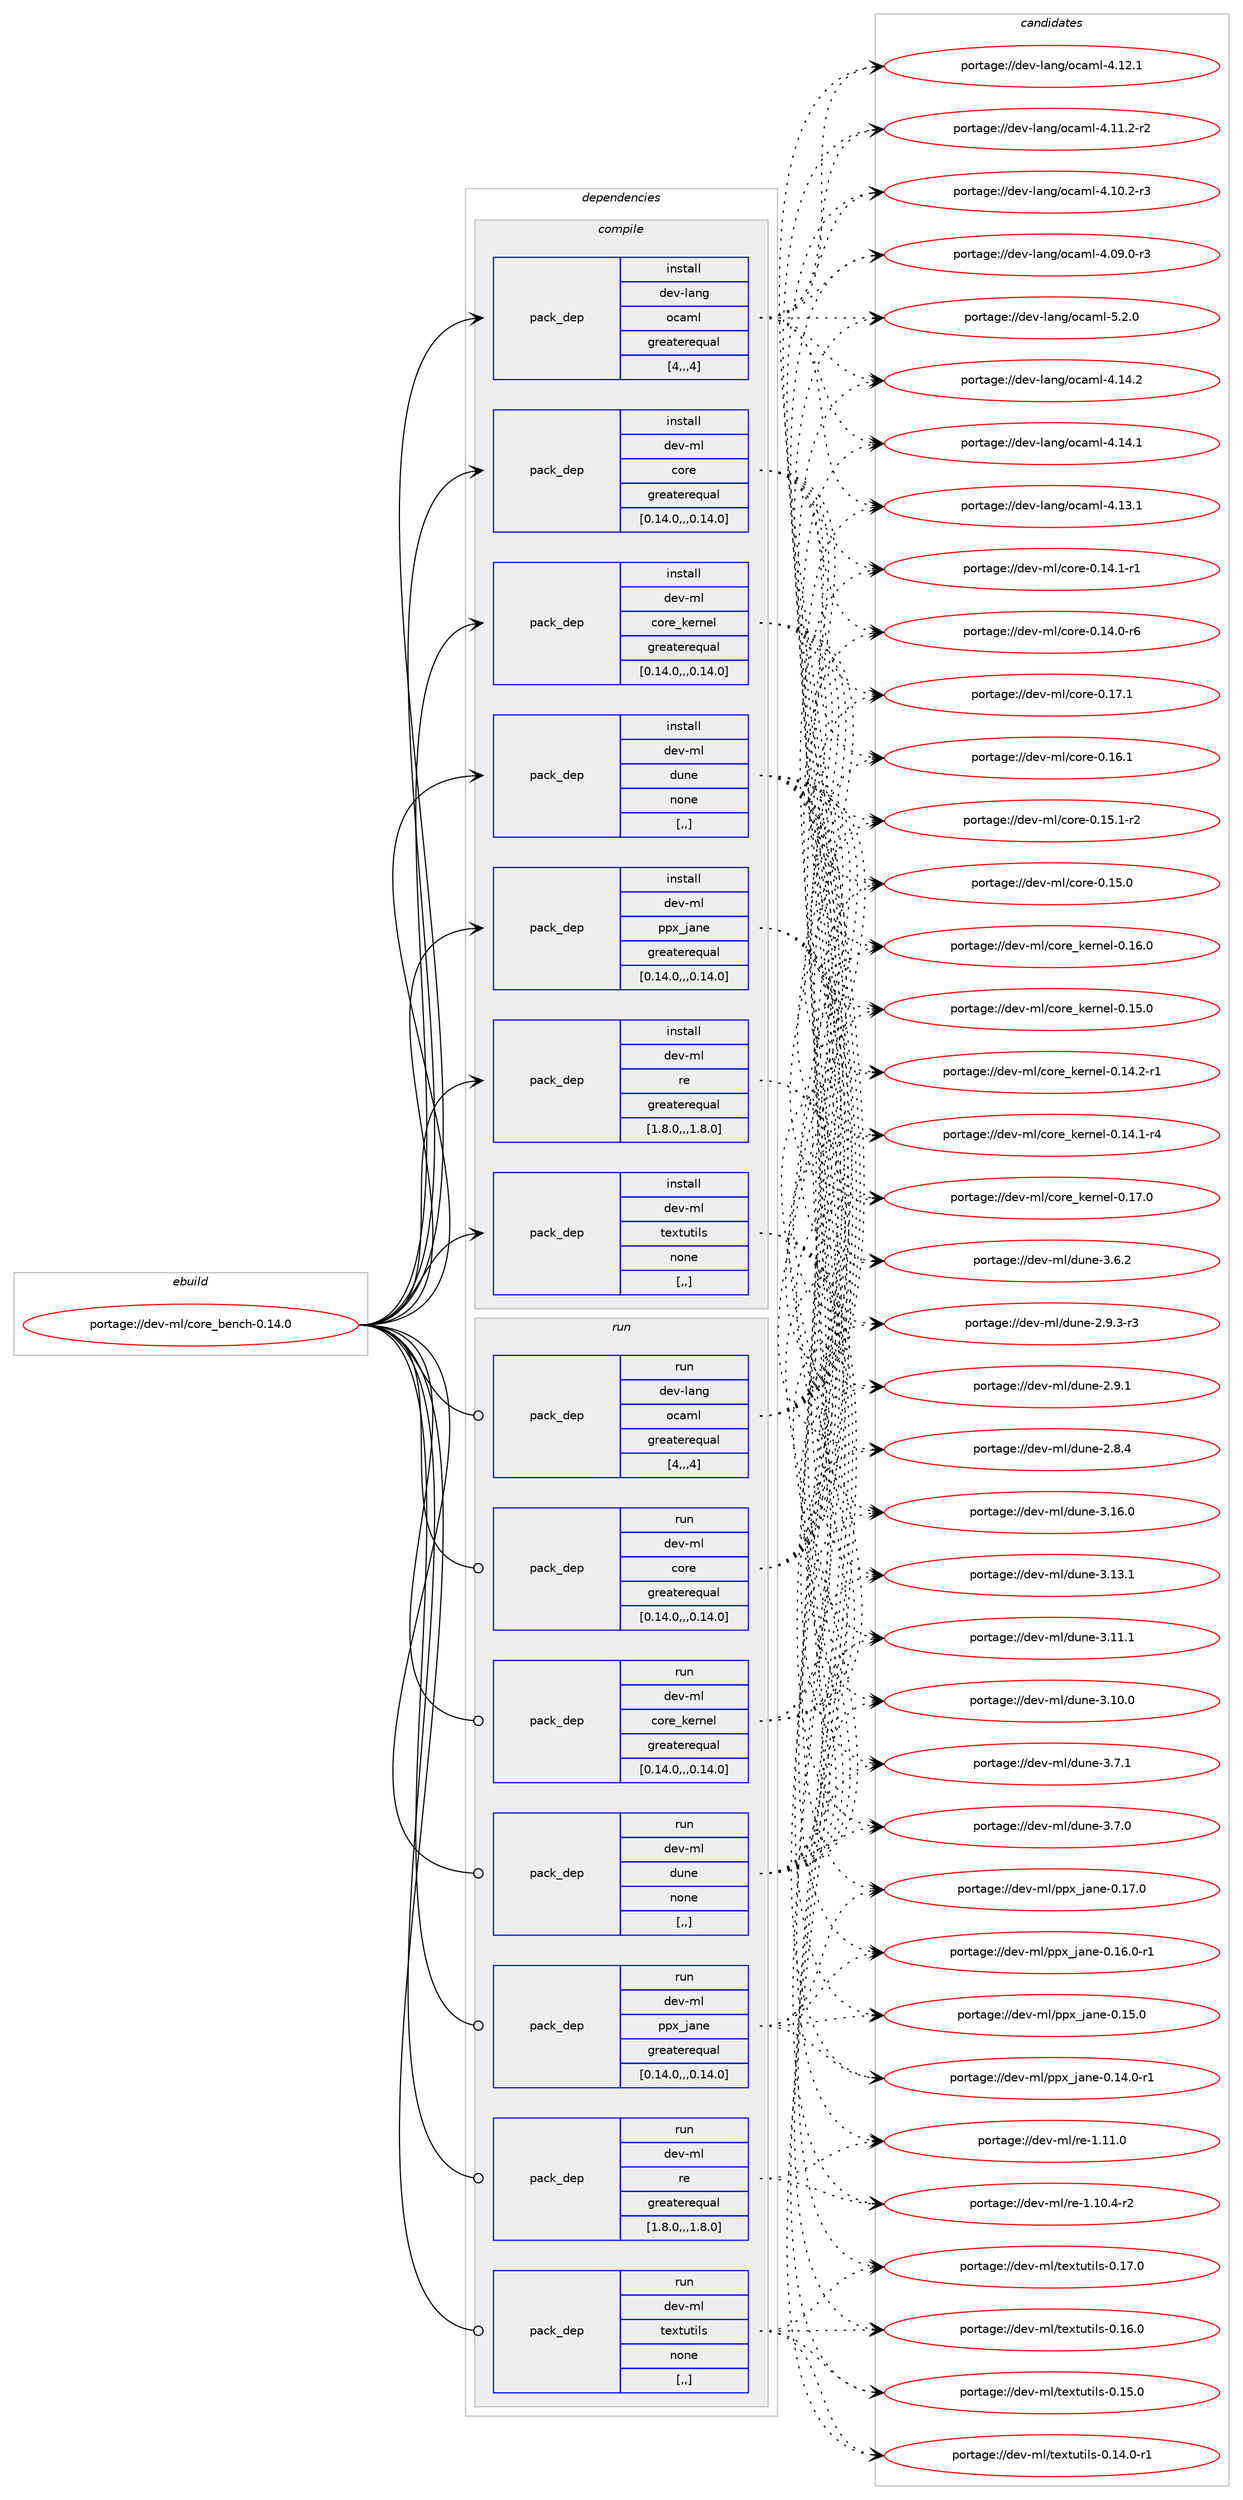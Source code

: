 digraph prolog {

# *************
# Graph options
# *************

newrank=true;
concentrate=true;
compound=true;
graph [rankdir=LR,fontname=Helvetica,fontsize=10,ranksep=1.5];#, ranksep=2.5, nodesep=0.2];
edge  [arrowhead=vee];
node  [fontname=Helvetica,fontsize=10];

# **********
# The ebuild
# **********

subgraph cluster_leftcol {
color=gray;
label=<<i>ebuild</i>>;
id [label="portage://dev-ml/core_bench-0.14.0", color=red, width=4, href="../dev-ml/core_bench-0.14.0.svg"];
}

# ****************
# The dependencies
# ****************

subgraph cluster_midcol {
color=gray;
label=<<i>dependencies</i>>;
subgraph cluster_compile {
fillcolor="#eeeeee";
style=filled;
label=<<i>compile</i>>;
subgraph pack88025 {
dependency118523 [label=<<TABLE BORDER="0" CELLBORDER="1" CELLSPACING="0" CELLPADDING="4" WIDTH="220"><TR><TD ROWSPAN="6" CELLPADDING="30">pack_dep</TD></TR><TR><TD WIDTH="110">install</TD></TR><TR><TD>dev-lang</TD></TR><TR><TD>ocaml</TD></TR><TR><TD>greaterequal</TD></TR><TR><TD>[4,,,4]</TD></TR></TABLE>>, shape=none, color=blue];
}
id:e -> dependency118523:w [weight=20,style="solid",arrowhead="vee"];
subgraph pack88026 {
dependency118524 [label=<<TABLE BORDER="0" CELLBORDER="1" CELLSPACING="0" CELLPADDING="4" WIDTH="220"><TR><TD ROWSPAN="6" CELLPADDING="30">pack_dep</TD></TR><TR><TD WIDTH="110">install</TD></TR><TR><TD>dev-ml</TD></TR><TR><TD>core</TD></TR><TR><TD>greaterequal</TD></TR><TR><TD>[0.14.0,,,0.14.0]</TD></TR></TABLE>>, shape=none, color=blue];
}
id:e -> dependency118524:w [weight=20,style="solid",arrowhead="vee"];
subgraph pack88027 {
dependency118525 [label=<<TABLE BORDER="0" CELLBORDER="1" CELLSPACING="0" CELLPADDING="4" WIDTH="220"><TR><TD ROWSPAN="6" CELLPADDING="30">pack_dep</TD></TR><TR><TD WIDTH="110">install</TD></TR><TR><TD>dev-ml</TD></TR><TR><TD>core_kernel</TD></TR><TR><TD>greaterequal</TD></TR><TR><TD>[0.14.0,,,0.14.0]</TD></TR></TABLE>>, shape=none, color=blue];
}
id:e -> dependency118525:w [weight=20,style="solid",arrowhead="vee"];
subgraph pack88028 {
dependency118526 [label=<<TABLE BORDER="0" CELLBORDER="1" CELLSPACING="0" CELLPADDING="4" WIDTH="220"><TR><TD ROWSPAN="6" CELLPADDING="30">pack_dep</TD></TR><TR><TD WIDTH="110">install</TD></TR><TR><TD>dev-ml</TD></TR><TR><TD>dune</TD></TR><TR><TD>none</TD></TR><TR><TD>[,,]</TD></TR></TABLE>>, shape=none, color=blue];
}
id:e -> dependency118526:w [weight=20,style="solid",arrowhead="vee"];
subgraph pack88029 {
dependency118527 [label=<<TABLE BORDER="0" CELLBORDER="1" CELLSPACING="0" CELLPADDING="4" WIDTH="220"><TR><TD ROWSPAN="6" CELLPADDING="30">pack_dep</TD></TR><TR><TD WIDTH="110">install</TD></TR><TR><TD>dev-ml</TD></TR><TR><TD>ppx_jane</TD></TR><TR><TD>greaterequal</TD></TR><TR><TD>[0.14.0,,,0.14.0]</TD></TR></TABLE>>, shape=none, color=blue];
}
id:e -> dependency118527:w [weight=20,style="solid",arrowhead="vee"];
subgraph pack88030 {
dependency118528 [label=<<TABLE BORDER="0" CELLBORDER="1" CELLSPACING="0" CELLPADDING="4" WIDTH="220"><TR><TD ROWSPAN="6" CELLPADDING="30">pack_dep</TD></TR><TR><TD WIDTH="110">install</TD></TR><TR><TD>dev-ml</TD></TR><TR><TD>re</TD></TR><TR><TD>greaterequal</TD></TR><TR><TD>[1.8.0,,,1.8.0]</TD></TR></TABLE>>, shape=none, color=blue];
}
id:e -> dependency118528:w [weight=20,style="solid",arrowhead="vee"];
subgraph pack88031 {
dependency118529 [label=<<TABLE BORDER="0" CELLBORDER="1" CELLSPACING="0" CELLPADDING="4" WIDTH="220"><TR><TD ROWSPAN="6" CELLPADDING="30">pack_dep</TD></TR><TR><TD WIDTH="110">install</TD></TR><TR><TD>dev-ml</TD></TR><TR><TD>textutils</TD></TR><TR><TD>none</TD></TR><TR><TD>[,,]</TD></TR></TABLE>>, shape=none, color=blue];
}
id:e -> dependency118529:w [weight=20,style="solid",arrowhead="vee"];
}
subgraph cluster_compileandrun {
fillcolor="#eeeeee";
style=filled;
label=<<i>compile and run</i>>;
}
subgraph cluster_run {
fillcolor="#eeeeee";
style=filled;
label=<<i>run</i>>;
subgraph pack88032 {
dependency118530 [label=<<TABLE BORDER="0" CELLBORDER="1" CELLSPACING="0" CELLPADDING="4" WIDTH="220"><TR><TD ROWSPAN="6" CELLPADDING="30">pack_dep</TD></TR><TR><TD WIDTH="110">run</TD></TR><TR><TD>dev-lang</TD></TR><TR><TD>ocaml</TD></TR><TR><TD>greaterequal</TD></TR><TR><TD>[4,,,4]</TD></TR></TABLE>>, shape=none, color=blue];
}
id:e -> dependency118530:w [weight=20,style="solid",arrowhead="odot"];
subgraph pack88033 {
dependency118531 [label=<<TABLE BORDER="0" CELLBORDER="1" CELLSPACING="0" CELLPADDING="4" WIDTH="220"><TR><TD ROWSPAN="6" CELLPADDING="30">pack_dep</TD></TR><TR><TD WIDTH="110">run</TD></TR><TR><TD>dev-ml</TD></TR><TR><TD>core</TD></TR><TR><TD>greaterequal</TD></TR><TR><TD>[0.14.0,,,0.14.0]</TD></TR></TABLE>>, shape=none, color=blue];
}
id:e -> dependency118531:w [weight=20,style="solid",arrowhead="odot"];
subgraph pack88034 {
dependency118532 [label=<<TABLE BORDER="0" CELLBORDER="1" CELLSPACING="0" CELLPADDING="4" WIDTH="220"><TR><TD ROWSPAN="6" CELLPADDING="30">pack_dep</TD></TR><TR><TD WIDTH="110">run</TD></TR><TR><TD>dev-ml</TD></TR><TR><TD>core_kernel</TD></TR><TR><TD>greaterequal</TD></TR><TR><TD>[0.14.0,,,0.14.0]</TD></TR></TABLE>>, shape=none, color=blue];
}
id:e -> dependency118532:w [weight=20,style="solid",arrowhead="odot"];
subgraph pack88035 {
dependency118533 [label=<<TABLE BORDER="0" CELLBORDER="1" CELLSPACING="0" CELLPADDING="4" WIDTH="220"><TR><TD ROWSPAN="6" CELLPADDING="30">pack_dep</TD></TR><TR><TD WIDTH="110">run</TD></TR><TR><TD>dev-ml</TD></TR><TR><TD>dune</TD></TR><TR><TD>none</TD></TR><TR><TD>[,,]</TD></TR></TABLE>>, shape=none, color=blue];
}
id:e -> dependency118533:w [weight=20,style="solid",arrowhead="odot"];
subgraph pack88036 {
dependency118534 [label=<<TABLE BORDER="0" CELLBORDER="1" CELLSPACING="0" CELLPADDING="4" WIDTH="220"><TR><TD ROWSPAN="6" CELLPADDING="30">pack_dep</TD></TR><TR><TD WIDTH="110">run</TD></TR><TR><TD>dev-ml</TD></TR><TR><TD>ppx_jane</TD></TR><TR><TD>greaterequal</TD></TR><TR><TD>[0.14.0,,,0.14.0]</TD></TR></TABLE>>, shape=none, color=blue];
}
id:e -> dependency118534:w [weight=20,style="solid",arrowhead="odot"];
subgraph pack88037 {
dependency118535 [label=<<TABLE BORDER="0" CELLBORDER="1" CELLSPACING="0" CELLPADDING="4" WIDTH="220"><TR><TD ROWSPAN="6" CELLPADDING="30">pack_dep</TD></TR><TR><TD WIDTH="110">run</TD></TR><TR><TD>dev-ml</TD></TR><TR><TD>re</TD></TR><TR><TD>greaterequal</TD></TR><TR><TD>[1.8.0,,,1.8.0]</TD></TR></TABLE>>, shape=none, color=blue];
}
id:e -> dependency118535:w [weight=20,style="solid",arrowhead="odot"];
subgraph pack88038 {
dependency118536 [label=<<TABLE BORDER="0" CELLBORDER="1" CELLSPACING="0" CELLPADDING="4" WIDTH="220"><TR><TD ROWSPAN="6" CELLPADDING="30">pack_dep</TD></TR><TR><TD WIDTH="110">run</TD></TR><TR><TD>dev-ml</TD></TR><TR><TD>textutils</TD></TR><TR><TD>none</TD></TR><TR><TD>[,,]</TD></TR></TABLE>>, shape=none, color=blue];
}
id:e -> dependency118536:w [weight=20,style="solid",arrowhead="odot"];
}
}

# **************
# The candidates
# **************

subgraph cluster_choices {
rank=same;
color=gray;
label=<<i>candidates</i>>;

subgraph choice88025 {
color=black;
nodesep=1;
choice1001011184510897110103471119997109108455346504648 [label="portage://dev-lang/ocaml-5.2.0", color=red, width=4,href="../dev-lang/ocaml-5.2.0.svg"];
choice100101118451089711010347111999710910845524649524650 [label="portage://dev-lang/ocaml-4.14.2", color=red, width=4,href="../dev-lang/ocaml-4.14.2.svg"];
choice100101118451089711010347111999710910845524649524649 [label="portage://dev-lang/ocaml-4.14.1", color=red, width=4,href="../dev-lang/ocaml-4.14.1.svg"];
choice100101118451089711010347111999710910845524649514649 [label="portage://dev-lang/ocaml-4.13.1", color=red, width=4,href="../dev-lang/ocaml-4.13.1.svg"];
choice100101118451089711010347111999710910845524649504649 [label="portage://dev-lang/ocaml-4.12.1", color=red, width=4,href="../dev-lang/ocaml-4.12.1.svg"];
choice1001011184510897110103471119997109108455246494946504511450 [label="portage://dev-lang/ocaml-4.11.2-r2", color=red, width=4,href="../dev-lang/ocaml-4.11.2-r2.svg"];
choice1001011184510897110103471119997109108455246494846504511451 [label="portage://dev-lang/ocaml-4.10.2-r3", color=red, width=4,href="../dev-lang/ocaml-4.10.2-r3.svg"];
choice1001011184510897110103471119997109108455246485746484511451 [label="portage://dev-lang/ocaml-4.09.0-r3", color=red, width=4,href="../dev-lang/ocaml-4.09.0-r3.svg"];
dependency118523:e -> choice1001011184510897110103471119997109108455346504648:w [style=dotted,weight="100"];
dependency118523:e -> choice100101118451089711010347111999710910845524649524650:w [style=dotted,weight="100"];
dependency118523:e -> choice100101118451089711010347111999710910845524649524649:w [style=dotted,weight="100"];
dependency118523:e -> choice100101118451089711010347111999710910845524649514649:w [style=dotted,weight="100"];
dependency118523:e -> choice100101118451089711010347111999710910845524649504649:w [style=dotted,weight="100"];
dependency118523:e -> choice1001011184510897110103471119997109108455246494946504511450:w [style=dotted,weight="100"];
dependency118523:e -> choice1001011184510897110103471119997109108455246494846504511451:w [style=dotted,weight="100"];
dependency118523:e -> choice1001011184510897110103471119997109108455246485746484511451:w [style=dotted,weight="100"];
}
subgraph choice88026 {
color=black;
nodesep=1;
choice10010111845109108479911111410145484649554649 [label="portage://dev-ml/core-0.17.1", color=red, width=4,href="../dev-ml/core-0.17.1.svg"];
choice10010111845109108479911111410145484649544649 [label="portage://dev-ml/core-0.16.1", color=red, width=4,href="../dev-ml/core-0.16.1.svg"];
choice100101118451091084799111114101454846495346494511450 [label="portage://dev-ml/core-0.15.1-r2", color=red, width=4,href="../dev-ml/core-0.15.1-r2.svg"];
choice10010111845109108479911111410145484649534648 [label="portage://dev-ml/core-0.15.0", color=red, width=4,href="../dev-ml/core-0.15.0.svg"];
choice100101118451091084799111114101454846495246494511449 [label="portage://dev-ml/core-0.14.1-r1", color=red, width=4,href="../dev-ml/core-0.14.1-r1.svg"];
choice100101118451091084799111114101454846495246484511454 [label="portage://dev-ml/core-0.14.0-r6", color=red, width=4,href="../dev-ml/core-0.14.0-r6.svg"];
dependency118524:e -> choice10010111845109108479911111410145484649554649:w [style=dotted,weight="100"];
dependency118524:e -> choice10010111845109108479911111410145484649544649:w [style=dotted,weight="100"];
dependency118524:e -> choice100101118451091084799111114101454846495346494511450:w [style=dotted,weight="100"];
dependency118524:e -> choice10010111845109108479911111410145484649534648:w [style=dotted,weight="100"];
dependency118524:e -> choice100101118451091084799111114101454846495246494511449:w [style=dotted,weight="100"];
dependency118524:e -> choice100101118451091084799111114101454846495246484511454:w [style=dotted,weight="100"];
}
subgraph choice88027 {
color=black;
nodesep=1;
choice1001011184510910847991111141019510710111411010110845484649554648 [label="portage://dev-ml/core_kernel-0.17.0", color=red, width=4,href="../dev-ml/core_kernel-0.17.0.svg"];
choice1001011184510910847991111141019510710111411010110845484649544648 [label="portage://dev-ml/core_kernel-0.16.0", color=red, width=4,href="../dev-ml/core_kernel-0.16.0.svg"];
choice1001011184510910847991111141019510710111411010110845484649534648 [label="portage://dev-ml/core_kernel-0.15.0", color=red, width=4,href="../dev-ml/core_kernel-0.15.0.svg"];
choice10010111845109108479911111410195107101114110101108454846495246504511449 [label="portage://dev-ml/core_kernel-0.14.2-r1", color=red, width=4,href="../dev-ml/core_kernel-0.14.2-r1.svg"];
choice10010111845109108479911111410195107101114110101108454846495246494511452 [label="portage://dev-ml/core_kernel-0.14.1-r4", color=red, width=4,href="../dev-ml/core_kernel-0.14.1-r4.svg"];
dependency118525:e -> choice1001011184510910847991111141019510710111411010110845484649554648:w [style=dotted,weight="100"];
dependency118525:e -> choice1001011184510910847991111141019510710111411010110845484649544648:w [style=dotted,weight="100"];
dependency118525:e -> choice1001011184510910847991111141019510710111411010110845484649534648:w [style=dotted,weight="100"];
dependency118525:e -> choice10010111845109108479911111410195107101114110101108454846495246504511449:w [style=dotted,weight="100"];
dependency118525:e -> choice10010111845109108479911111410195107101114110101108454846495246494511452:w [style=dotted,weight="100"];
}
subgraph choice88028 {
color=black;
nodesep=1;
choice100101118451091084710011711010145514649544648 [label="portage://dev-ml/dune-3.16.0", color=red, width=4,href="../dev-ml/dune-3.16.0.svg"];
choice100101118451091084710011711010145514649514649 [label="portage://dev-ml/dune-3.13.1", color=red, width=4,href="../dev-ml/dune-3.13.1.svg"];
choice100101118451091084710011711010145514649494649 [label="portage://dev-ml/dune-3.11.1", color=red, width=4,href="../dev-ml/dune-3.11.1.svg"];
choice100101118451091084710011711010145514649484648 [label="portage://dev-ml/dune-3.10.0", color=red, width=4,href="../dev-ml/dune-3.10.0.svg"];
choice1001011184510910847100117110101455146554649 [label="portage://dev-ml/dune-3.7.1", color=red, width=4,href="../dev-ml/dune-3.7.1.svg"];
choice1001011184510910847100117110101455146554648 [label="portage://dev-ml/dune-3.7.0", color=red, width=4,href="../dev-ml/dune-3.7.0.svg"];
choice1001011184510910847100117110101455146544650 [label="portage://dev-ml/dune-3.6.2", color=red, width=4,href="../dev-ml/dune-3.6.2.svg"];
choice10010111845109108471001171101014550465746514511451 [label="portage://dev-ml/dune-2.9.3-r3", color=red, width=4,href="../dev-ml/dune-2.9.3-r3.svg"];
choice1001011184510910847100117110101455046574649 [label="portage://dev-ml/dune-2.9.1", color=red, width=4,href="../dev-ml/dune-2.9.1.svg"];
choice1001011184510910847100117110101455046564652 [label="portage://dev-ml/dune-2.8.4", color=red, width=4,href="../dev-ml/dune-2.8.4.svg"];
dependency118526:e -> choice100101118451091084710011711010145514649544648:w [style=dotted,weight="100"];
dependency118526:e -> choice100101118451091084710011711010145514649514649:w [style=dotted,weight="100"];
dependency118526:e -> choice100101118451091084710011711010145514649494649:w [style=dotted,weight="100"];
dependency118526:e -> choice100101118451091084710011711010145514649484648:w [style=dotted,weight="100"];
dependency118526:e -> choice1001011184510910847100117110101455146554649:w [style=dotted,weight="100"];
dependency118526:e -> choice1001011184510910847100117110101455146554648:w [style=dotted,weight="100"];
dependency118526:e -> choice1001011184510910847100117110101455146544650:w [style=dotted,weight="100"];
dependency118526:e -> choice10010111845109108471001171101014550465746514511451:w [style=dotted,weight="100"];
dependency118526:e -> choice1001011184510910847100117110101455046574649:w [style=dotted,weight="100"];
dependency118526:e -> choice1001011184510910847100117110101455046564652:w [style=dotted,weight="100"];
}
subgraph choice88029 {
color=black;
nodesep=1;
choice1001011184510910847112112120951069711010145484649554648 [label="portage://dev-ml/ppx_jane-0.17.0", color=red, width=4,href="../dev-ml/ppx_jane-0.17.0.svg"];
choice10010111845109108471121121209510697110101454846495446484511449 [label="portage://dev-ml/ppx_jane-0.16.0-r1", color=red, width=4,href="../dev-ml/ppx_jane-0.16.0-r1.svg"];
choice1001011184510910847112112120951069711010145484649534648 [label="portage://dev-ml/ppx_jane-0.15.0", color=red, width=4,href="../dev-ml/ppx_jane-0.15.0.svg"];
choice10010111845109108471121121209510697110101454846495246484511449 [label="portage://dev-ml/ppx_jane-0.14.0-r1", color=red, width=4,href="../dev-ml/ppx_jane-0.14.0-r1.svg"];
dependency118527:e -> choice1001011184510910847112112120951069711010145484649554648:w [style=dotted,weight="100"];
dependency118527:e -> choice10010111845109108471121121209510697110101454846495446484511449:w [style=dotted,weight="100"];
dependency118527:e -> choice1001011184510910847112112120951069711010145484649534648:w [style=dotted,weight="100"];
dependency118527:e -> choice10010111845109108471121121209510697110101454846495246484511449:w [style=dotted,weight="100"];
}
subgraph choice88030 {
color=black;
nodesep=1;
choice100101118451091084711410145494649494648 [label="portage://dev-ml/re-1.11.0", color=red, width=4,href="../dev-ml/re-1.11.0.svg"];
choice1001011184510910847114101454946494846524511450 [label="portage://dev-ml/re-1.10.4-r2", color=red, width=4,href="../dev-ml/re-1.10.4-r2.svg"];
dependency118528:e -> choice100101118451091084711410145494649494648:w [style=dotted,weight="100"];
dependency118528:e -> choice1001011184510910847114101454946494846524511450:w [style=dotted,weight="100"];
}
subgraph choice88031 {
color=black;
nodesep=1;
choice100101118451091084711610112011611711610510811545484649554648 [label="portage://dev-ml/textutils-0.17.0", color=red, width=4,href="../dev-ml/textutils-0.17.0.svg"];
choice100101118451091084711610112011611711610510811545484649544648 [label="portage://dev-ml/textutils-0.16.0", color=red, width=4,href="../dev-ml/textutils-0.16.0.svg"];
choice100101118451091084711610112011611711610510811545484649534648 [label="portage://dev-ml/textutils-0.15.0", color=red, width=4,href="../dev-ml/textutils-0.15.0.svg"];
choice1001011184510910847116101120116117116105108115454846495246484511449 [label="portage://dev-ml/textutils-0.14.0-r1", color=red, width=4,href="../dev-ml/textutils-0.14.0-r1.svg"];
dependency118529:e -> choice100101118451091084711610112011611711610510811545484649554648:w [style=dotted,weight="100"];
dependency118529:e -> choice100101118451091084711610112011611711610510811545484649544648:w [style=dotted,weight="100"];
dependency118529:e -> choice100101118451091084711610112011611711610510811545484649534648:w [style=dotted,weight="100"];
dependency118529:e -> choice1001011184510910847116101120116117116105108115454846495246484511449:w [style=dotted,weight="100"];
}
subgraph choice88032 {
color=black;
nodesep=1;
choice1001011184510897110103471119997109108455346504648 [label="portage://dev-lang/ocaml-5.2.0", color=red, width=4,href="../dev-lang/ocaml-5.2.0.svg"];
choice100101118451089711010347111999710910845524649524650 [label="portage://dev-lang/ocaml-4.14.2", color=red, width=4,href="../dev-lang/ocaml-4.14.2.svg"];
choice100101118451089711010347111999710910845524649524649 [label="portage://dev-lang/ocaml-4.14.1", color=red, width=4,href="../dev-lang/ocaml-4.14.1.svg"];
choice100101118451089711010347111999710910845524649514649 [label="portage://dev-lang/ocaml-4.13.1", color=red, width=4,href="../dev-lang/ocaml-4.13.1.svg"];
choice100101118451089711010347111999710910845524649504649 [label="portage://dev-lang/ocaml-4.12.1", color=red, width=4,href="../dev-lang/ocaml-4.12.1.svg"];
choice1001011184510897110103471119997109108455246494946504511450 [label="portage://dev-lang/ocaml-4.11.2-r2", color=red, width=4,href="../dev-lang/ocaml-4.11.2-r2.svg"];
choice1001011184510897110103471119997109108455246494846504511451 [label="portage://dev-lang/ocaml-4.10.2-r3", color=red, width=4,href="../dev-lang/ocaml-4.10.2-r3.svg"];
choice1001011184510897110103471119997109108455246485746484511451 [label="portage://dev-lang/ocaml-4.09.0-r3", color=red, width=4,href="../dev-lang/ocaml-4.09.0-r3.svg"];
dependency118530:e -> choice1001011184510897110103471119997109108455346504648:w [style=dotted,weight="100"];
dependency118530:e -> choice100101118451089711010347111999710910845524649524650:w [style=dotted,weight="100"];
dependency118530:e -> choice100101118451089711010347111999710910845524649524649:w [style=dotted,weight="100"];
dependency118530:e -> choice100101118451089711010347111999710910845524649514649:w [style=dotted,weight="100"];
dependency118530:e -> choice100101118451089711010347111999710910845524649504649:w [style=dotted,weight="100"];
dependency118530:e -> choice1001011184510897110103471119997109108455246494946504511450:w [style=dotted,weight="100"];
dependency118530:e -> choice1001011184510897110103471119997109108455246494846504511451:w [style=dotted,weight="100"];
dependency118530:e -> choice1001011184510897110103471119997109108455246485746484511451:w [style=dotted,weight="100"];
}
subgraph choice88033 {
color=black;
nodesep=1;
choice10010111845109108479911111410145484649554649 [label="portage://dev-ml/core-0.17.1", color=red, width=4,href="../dev-ml/core-0.17.1.svg"];
choice10010111845109108479911111410145484649544649 [label="portage://dev-ml/core-0.16.1", color=red, width=4,href="../dev-ml/core-0.16.1.svg"];
choice100101118451091084799111114101454846495346494511450 [label="portage://dev-ml/core-0.15.1-r2", color=red, width=4,href="../dev-ml/core-0.15.1-r2.svg"];
choice10010111845109108479911111410145484649534648 [label="portage://dev-ml/core-0.15.0", color=red, width=4,href="../dev-ml/core-0.15.0.svg"];
choice100101118451091084799111114101454846495246494511449 [label="portage://dev-ml/core-0.14.1-r1", color=red, width=4,href="../dev-ml/core-0.14.1-r1.svg"];
choice100101118451091084799111114101454846495246484511454 [label="portage://dev-ml/core-0.14.0-r6", color=red, width=4,href="../dev-ml/core-0.14.0-r6.svg"];
dependency118531:e -> choice10010111845109108479911111410145484649554649:w [style=dotted,weight="100"];
dependency118531:e -> choice10010111845109108479911111410145484649544649:w [style=dotted,weight="100"];
dependency118531:e -> choice100101118451091084799111114101454846495346494511450:w [style=dotted,weight="100"];
dependency118531:e -> choice10010111845109108479911111410145484649534648:w [style=dotted,weight="100"];
dependency118531:e -> choice100101118451091084799111114101454846495246494511449:w [style=dotted,weight="100"];
dependency118531:e -> choice100101118451091084799111114101454846495246484511454:w [style=dotted,weight="100"];
}
subgraph choice88034 {
color=black;
nodesep=1;
choice1001011184510910847991111141019510710111411010110845484649554648 [label="portage://dev-ml/core_kernel-0.17.0", color=red, width=4,href="../dev-ml/core_kernel-0.17.0.svg"];
choice1001011184510910847991111141019510710111411010110845484649544648 [label="portage://dev-ml/core_kernel-0.16.0", color=red, width=4,href="../dev-ml/core_kernel-0.16.0.svg"];
choice1001011184510910847991111141019510710111411010110845484649534648 [label="portage://dev-ml/core_kernel-0.15.0", color=red, width=4,href="../dev-ml/core_kernel-0.15.0.svg"];
choice10010111845109108479911111410195107101114110101108454846495246504511449 [label="portage://dev-ml/core_kernel-0.14.2-r1", color=red, width=4,href="../dev-ml/core_kernel-0.14.2-r1.svg"];
choice10010111845109108479911111410195107101114110101108454846495246494511452 [label="portage://dev-ml/core_kernel-0.14.1-r4", color=red, width=4,href="../dev-ml/core_kernel-0.14.1-r4.svg"];
dependency118532:e -> choice1001011184510910847991111141019510710111411010110845484649554648:w [style=dotted,weight="100"];
dependency118532:e -> choice1001011184510910847991111141019510710111411010110845484649544648:w [style=dotted,weight="100"];
dependency118532:e -> choice1001011184510910847991111141019510710111411010110845484649534648:w [style=dotted,weight="100"];
dependency118532:e -> choice10010111845109108479911111410195107101114110101108454846495246504511449:w [style=dotted,weight="100"];
dependency118532:e -> choice10010111845109108479911111410195107101114110101108454846495246494511452:w [style=dotted,weight="100"];
}
subgraph choice88035 {
color=black;
nodesep=1;
choice100101118451091084710011711010145514649544648 [label="portage://dev-ml/dune-3.16.0", color=red, width=4,href="../dev-ml/dune-3.16.0.svg"];
choice100101118451091084710011711010145514649514649 [label="portage://dev-ml/dune-3.13.1", color=red, width=4,href="../dev-ml/dune-3.13.1.svg"];
choice100101118451091084710011711010145514649494649 [label="portage://dev-ml/dune-3.11.1", color=red, width=4,href="../dev-ml/dune-3.11.1.svg"];
choice100101118451091084710011711010145514649484648 [label="portage://dev-ml/dune-3.10.0", color=red, width=4,href="../dev-ml/dune-3.10.0.svg"];
choice1001011184510910847100117110101455146554649 [label="portage://dev-ml/dune-3.7.1", color=red, width=4,href="../dev-ml/dune-3.7.1.svg"];
choice1001011184510910847100117110101455146554648 [label="portage://dev-ml/dune-3.7.0", color=red, width=4,href="../dev-ml/dune-3.7.0.svg"];
choice1001011184510910847100117110101455146544650 [label="portage://dev-ml/dune-3.6.2", color=red, width=4,href="../dev-ml/dune-3.6.2.svg"];
choice10010111845109108471001171101014550465746514511451 [label="portage://dev-ml/dune-2.9.3-r3", color=red, width=4,href="../dev-ml/dune-2.9.3-r3.svg"];
choice1001011184510910847100117110101455046574649 [label="portage://dev-ml/dune-2.9.1", color=red, width=4,href="../dev-ml/dune-2.9.1.svg"];
choice1001011184510910847100117110101455046564652 [label="portage://dev-ml/dune-2.8.4", color=red, width=4,href="../dev-ml/dune-2.8.4.svg"];
dependency118533:e -> choice100101118451091084710011711010145514649544648:w [style=dotted,weight="100"];
dependency118533:e -> choice100101118451091084710011711010145514649514649:w [style=dotted,weight="100"];
dependency118533:e -> choice100101118451091084710011711010145514649494649:w [style=dotted,weight="100"];
dependency118533:e -> choice100101118451091084710011711010145514649484648:w [style=dotted,weight="100"];
dependency118533:e -> choice1001011184510910847100117110101455146554649:w [style=dotted,weight="100"];
dependency118533:e -> choice1001011184510910847100117110101455146554648:w [style=dotted,weight="100"];
dependency118533:e -> choice1001011184510910847100117110101455146544650:w [style=dotted,weight="100"];
dependency118533:e -> choice10010111845109108471001171101014550465746514511451:w [style=dotted,weight="100"];
dependency118533:e -> choice1001011184510910847100117110101455046574649:w [style=dotted,weight="100"];
dependency118533:e -> choice1001011184510910847100117110101455046564652:w [style=dotted,weight="100"];
}
subgraph choice88036 {
color=black;
nodesep=1;
choice1001011184510910847112112120951069711010145484649554648 [label="portage://dev-ml/ppx_jane-0.17.0", color=red, width=4,href="../dev-ml/ppx_jane-0.17.0.svg"];
choice10010111845109108471121121209510697110101454846495446484511449 [label="portage://dev-ml/ppx_jane-0.16.0-r1", color=red, width=4,href="../dev-ml/ppx_jane-0.16.0-r1.svg"];
choice1001011184510910847112112120951069711010145484649534648 [label="portage://dev-ml/ppx_jane-0.15.0", color=red, width=4,href="../dev-ml/ppx_jane-0.15.0.svg"];
choice10010111845109108471121121209510697110101454846495246484511449 [label="portage://dev-ml/ppx_jane-0.14.0-r1", color=red, width=4,href="../dev-ml/ppx_jane-0.14.0-r1.svg"];
dependency118534:e -> choice1001011184510910847112112120951069711010145484649554648:w [style=dotted,weight="100"];
dependency118534:e -> choice10010111845109108471121121209510697110101454846495446484511449:w [style=dotted,weight="100"];
dependency118534:e -> choice1001011184510910847112112120951069711010145484649534648:w [style=dotted,weight="100"];
dependency118534:e -> choice10010111845109108471121121209510697110101454846495246484511449:w [style=dotted,weight="100"];
}
subgraph choice88037 {
color=black;
nodesep=1;
choice100101118451091084711410145494649494648 [label="portage://dev-ml/re-1.11.0", color=red, width=4,href="../dev-ml/re-1.11.0.svg"];
choice1001011184510910847114101454946494846524511450 [label="portage://dev-ml/re-1.10.4-r2", color=red, width=4,href="../dev-ml/re-1.10.4-r2.svg"];
dependency118535:e -> choice100101118451091084711410145494649494648:w [style=dotted,weight="100"];
dependency118535:e -> choice1001011184510910847114101454946494846524511450:w [style=dotted,weight="100"];
}
subgraph choice88038 {
color=black;
nodesep=1;
choice100101118451091084711610112011611711610510811545484649554648 [label="portage://dev-ml/textutils-0.17.0", color=red, width=4,href="../dev-ml/textutils-0.17.0.svg"];
choice100101118451091084711610112011611711610510811545484649544648 [label="portage://dev-ml/textutils-0.16.0", color=red, width=4,href="../dev-ml/textutils-0.16.0.svg"];
choice100101118451091084711610112011611711610510811545484649534648 [label="portage://dev-ml/textutils-0.15.0", color=red, width=4,href="../dev-ml/textutils-0.15.0.svg"];
choice1001011184510910847116101120116117116105108115454846495246484511449 [label="portage://dev-ml/textutils-0.14.0-r1", color=red, width=4,href="../dev-ml/textutils-0.14.0-r1.svg"];
dependency118536:e -> choice100101118451091084711610112011611711610510811545484649554648:w [style=dotted,weight="100"];
dependency118536:e -> choice100101118451091084711610112011611711610510811545484649544648:w [style=dotted,weight="100"];
dependency118536:e -> choice100101118451091084711610112011611711610510811545484649534648:w [style=dotted,weight="100"];
dependency118536:e -> choice1001011184510910847116101120116117116105108115454846495246484511449:w [style=dotted,weight="100"];
}
}

}
